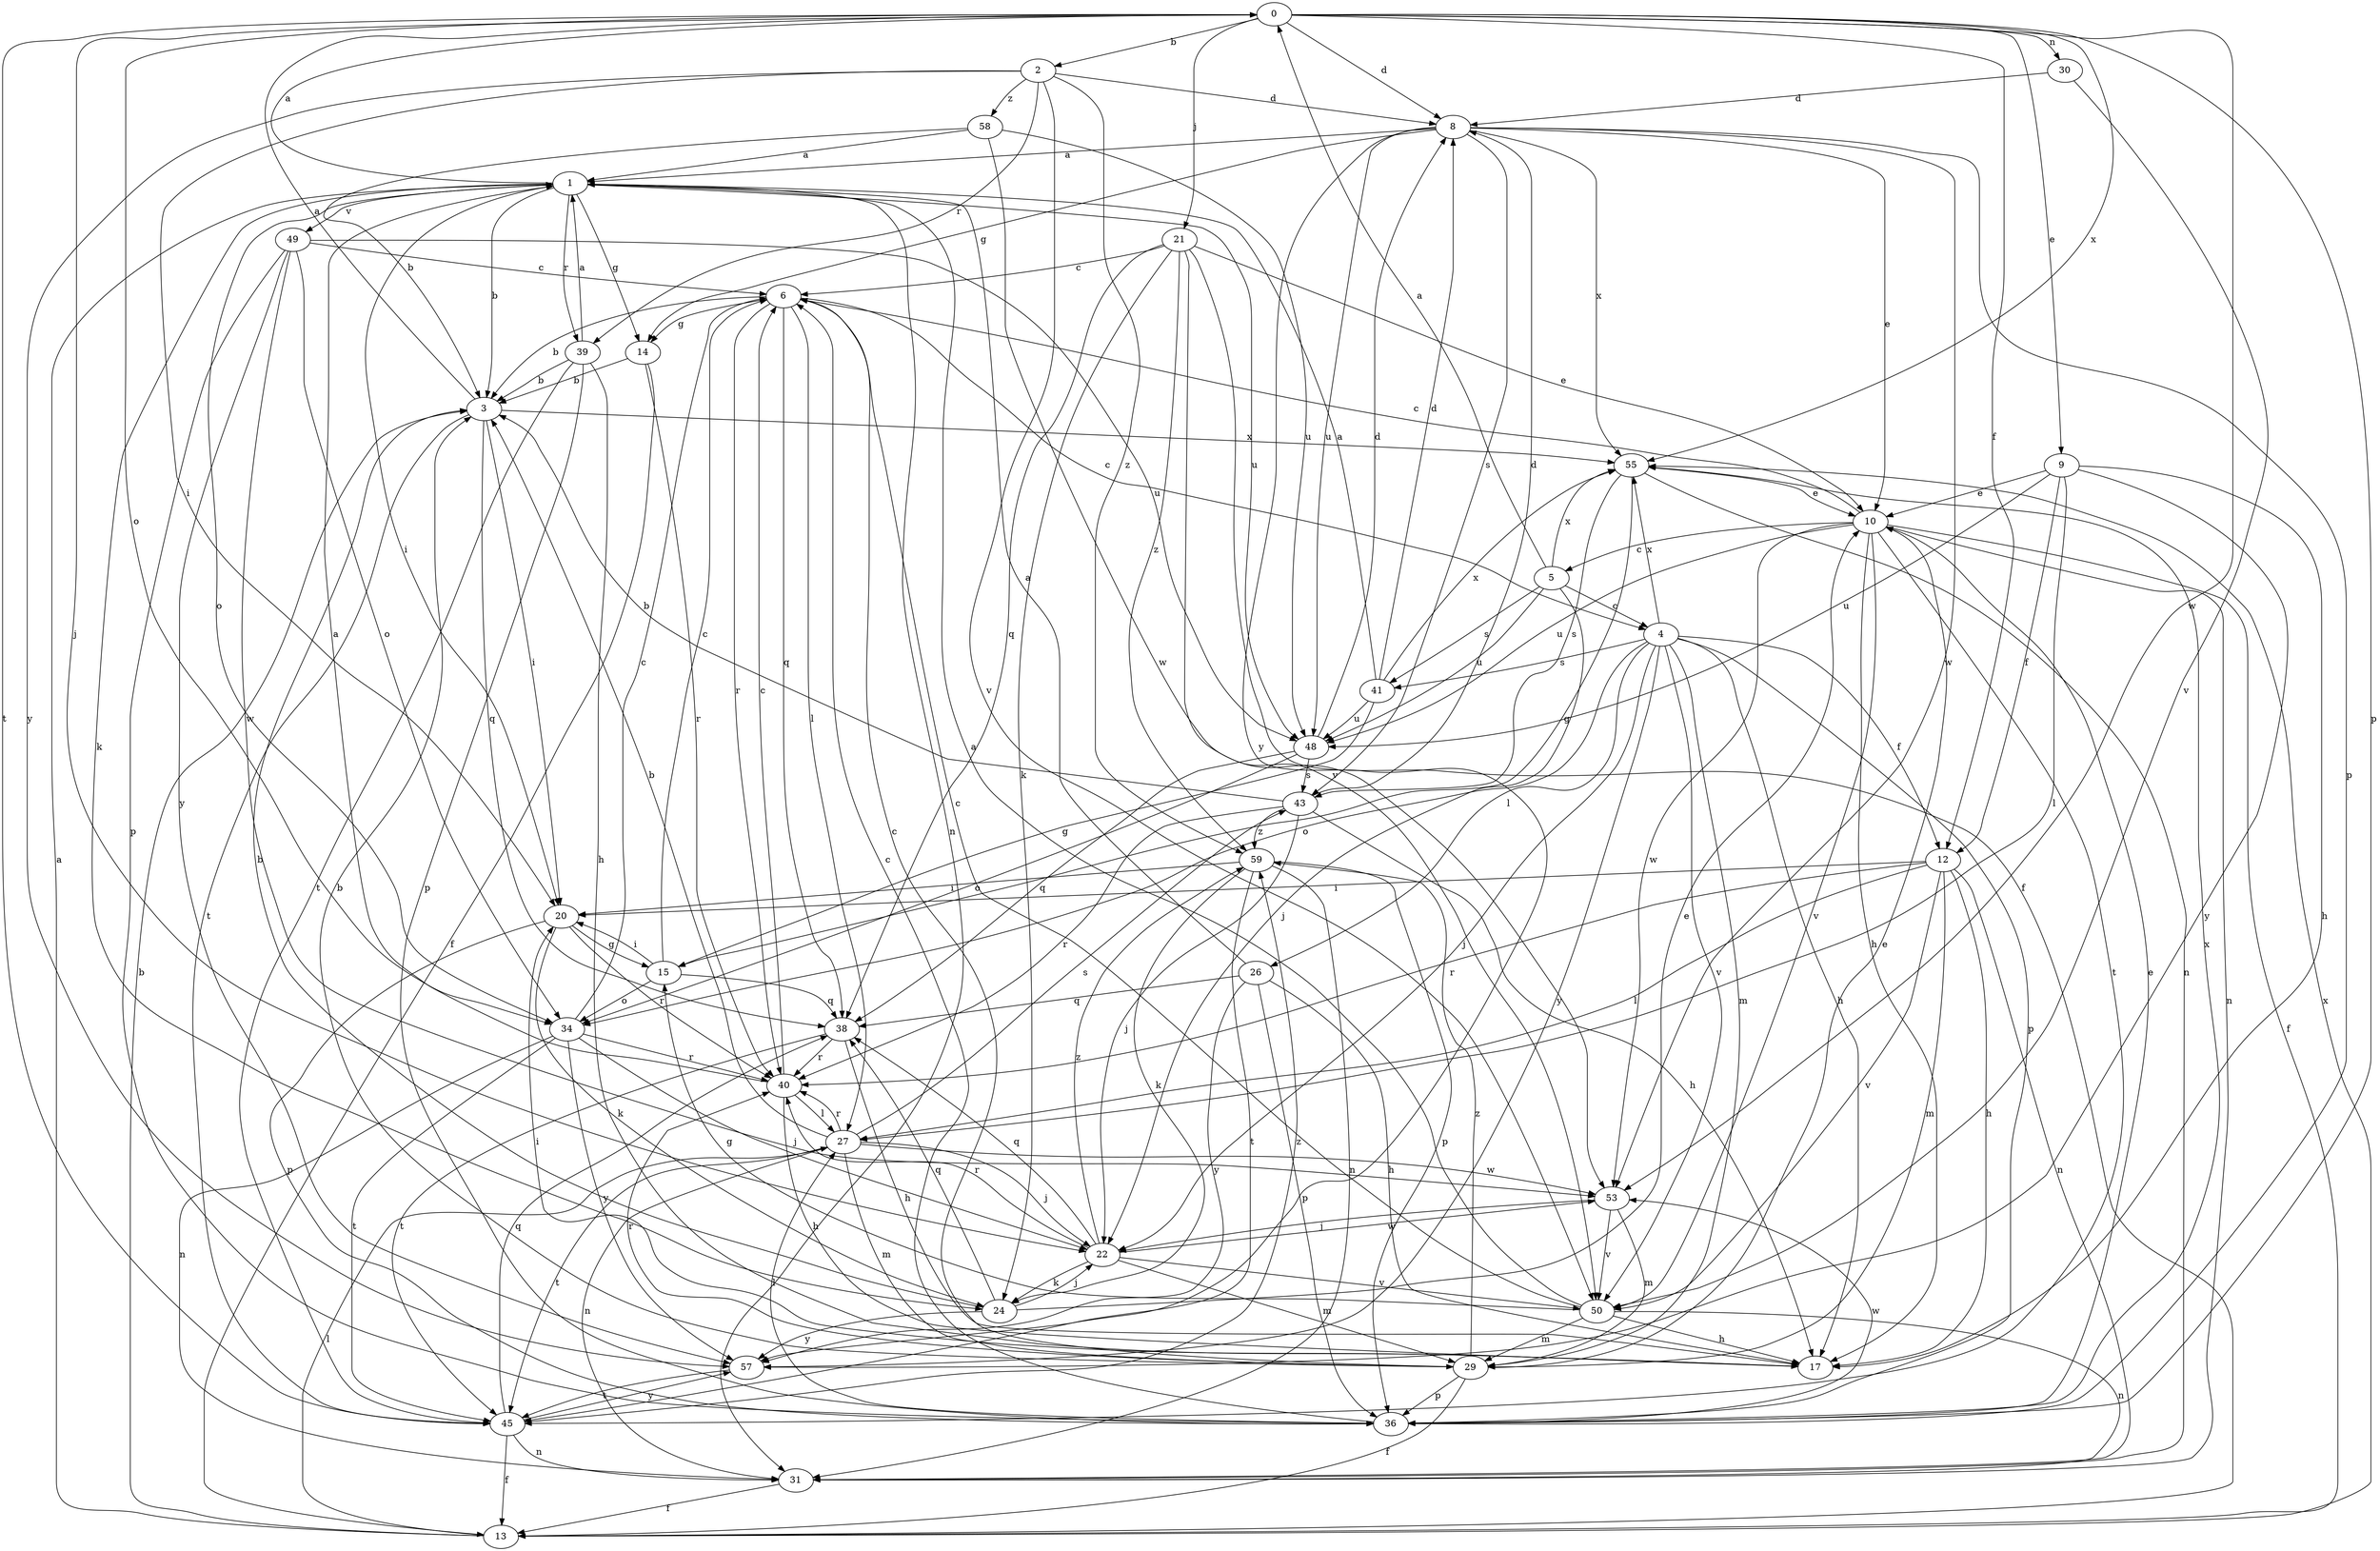 strict digraph  {
0;
1;
2;
3;
4;
5;
6;
8;
9;
10;
12;
13;
14;
15;
17;
20;
21;
22;
24;
26;
27;
29;
30;
31;
34;
36;
38;
39;
40;
41;
43;
45;
48;
49;
50;
53;
55;
57;
58;
59;
0 -> 2  [label=b];
0 -> 8  [label=d];
0 -> 9  [label=e];
0 -> 12  [label=f];
0 -> 21  [label=j];
0 -> 22  [label=j];
0 -> 30  [label=n];
0 -> 34  [label=o];
0 -> 36  [label=p];
0 -> 45  [label=t];
0 -> 53  [label=w];
0 -> 55  [label=x];
1 -> 0  [label=a];
1 -> 3  [label=b];
1 -> 14  [label=g];
1 -> 20  [label=i];
1 -> 24  [label=k];
1 -> 31  [label=n];
1 -> 34  [label=o];
1 -> 39  [label=r];
1 -> 48  [label=u];
1 -> 49  [label=v];
2 -> 8  [label=d];
2 -> 20  [label=i];
2 -> 39  [label=r];
2 -> 50  [label=v];
2 -> 57  [label=y];
2 -> 58  [label=z];
2 -> 59  [label=z];
3 -> 0  [label=a];
3 -> 20  [label=i];
3 -> 38  [label=q];
3 -> 45  [label=t];
3 -> 55  [label=x];
4 -> 12  [label=f];
4 -> 17  [label=h];
4 -> 22  [label=j];
4 -> 26  [label=l];
4 -> 29  [label=m];
4 -> 34  [label=o];
4 -> 36  [label=p];
4 -> 41  [label=s];
4 -> 50  [label=v];
4 -> 55  [label=x];
4 -> 57  [label=y];
5 -> 0  [label=a];
5 -> 4  [label=c];
5 -> 22  [label=j];
5 -> 41  [label=s];
5 -> 48  [label=u];
5 -> 55  [label=x];
6 -> 3  [label=b];
6 -> 4  [label=c];
6 -> 14  [label=g];
6 -> 27  [label=l];
6 -> 38  [label=q];
6 -> 40  [label=r];
8 -> 1  [label=a];
8 -> 10  [label=e];
8 -> 14  [label=g];
8 -> 36  [label=p];
8 -> 43  [label=s];
8 -> 48  [label=u];
8 -> 53  [label=w];
8 -> 55  [label=x];
8 -> 57  [label=y];
9 -> 10  [label=e];
9 -> 12  [label=f];
9 -> 17  [label=h];
9 -> 27  [label=l];
9 -> 48  [label=u];
9 -> 57  [label=y];
10 -> 5  [label=c];
10 -> 6  [label=c];
10 -> 13  [label=f];
10 -> 17  [label=h];
10 -> 31  [label=n];
10 -> 45  [label=t];
10 -> 48  [label=u];
10 -> 50  [label=v];
10 -> 53  [label=w];
12 -> 17  [label=h];
12 -> 20  [label=i];
12 -> 27  [label=l];
12 -> 29  [label=m];
12 -> 31  [label=n];
12 -> 40  [label=r];
12 -> 50  [label=v];
13 -> 1  [label=a];
13 -> 3  [label=b];
13 -> 27  [label=l];
13 -> 55  [label=x];
14 -> 3  [label=b];
14 -> 13  [label=f];
14 -> 40  [label=r];
15 -> 6  [label=c];
15 -> 20  [label=i];
15 -> 34  [label=o];
15 -> 38  [label=q];
17 -> 20  [label=i];
20 -> 15  [label=g];
20 -> 24  [label=k];
20 -> 36  [label=p];
20 -> 40  [label=r];
21 -> 6  [label=c];
21 -> 10  [label=e];
21 -> 13  [label=f];
21 -> 24  [label=k];
21 -> 38  [label=q];
21 -> 50  [label=v];
21 -> 59  [label=z];
22 -> 24  [label=k];
22 -> 29  [label=m];
22 -> 38  [label=q];
22 -> 40  [label=r];
22 -> 50  [label=v];
22 -> 53  [label=w];
22 -> 59  [label=z];
24 -> 3  [label=b];
24 -> 10  [label=e];
24 -> 22  [label=j];
24 -> 38  [label=q];
24 -> 57  [label=y];
26 -> 1  [label=a];
26 -> 17  [label=h];
26 -> 36  [label=p];
26 -> 38  [label=q];
26 -> 57  [label=y];
27 -> 3  [label=b];
27 -> 22  [label=j];
27 -> 29  [label=m];
27 -> 31  [label=n];
27 -> 40  [label=r];
27 -> 43  [label=s];
27 -> 45  [label=t];
27 -> 53  [label=w];
29 -> 3  [label=b];
29 -> 6  [label=c];
29 -> 10  [label=e];
29 -> 13  [label=f];
29 -> 36  [label=p];
29 -> 40  [label=r];
29 -> 59  [label=z];
30 -> 8  [label=d];
30 -> 50  [label=v];
31 -> 13  [label=f];
34 -> 6  [label=c];
34 -> 22  [label=j];
34 -> 31  [label=n];
34 -> 40  [label=r];
34 -> 45  [label=t];
34 -> 57  [label=y];
36 -> 6  [label=c];
36 -> 10  [label=e];
36 -> 27  [label=l];
36 -> 53  [label=w];
36 -> 55  [label=x];
38 -> 17  [label=h];
38 -> 40  [label=r];
38 -> 45  [label=t];
39 -> 1  [label=a];
39 -> 3  [label=b];
39 -> 17  [label=h];
39 -> 36  [label=p];
39 -> 45  [label=t];
40 -> 1  [label=a];
40 -> 6  [label=c];
40 -> 17  [label=h];
40 -> 27  [label=l];
41 -> 1  [label=a];
41 -> 8  [label=d];
41 -> 15  [label=g];
41 -> 48  [label=u];
41 -> 55  [label=x];
43 -> 3  [label=b];
43 -> 8  [label=d];
43 -> 17  [label=h];
43 -> 22  [label=j];
43 -> 40  [label=r];
43 -> 59  [label=z];
45 -> 13  [label=f];
45 -> 31  [label=n];
45 -> 38  [label=q];
45 -> 57  [label=y];
45 -> 59  [label=z];
48 -> 8  [label=d];
48 -> 34  [label=o];
48 -> 38  [label=q];
48 -> 43  [label=s];
49 -> 6  [label=c];
49 -> 34  [label=o];
49 -> 36  [label=p];
49 -> 48  [label=u];
49 -> 53  [label=w];
49 -> 57  [label=y];
50 -> 1  [label=a];
50 -> 6  [label=c];
50 -> 15  [label=g];
50 -> 17  [label=h];
50 -> 29  [label=m];
50 -> 31  [label=n];
53 -> 22  [label=j];
53 -> 29  [label=m];
53 -> 50  [label=v];
55 -> 10  [label=e];
55 -> 15  [label=g];
55 -> 31  [label=n];
55 -> 43  [label=s];
57 -> 45  [label=t];
58 -> 1  [label=a];
58 -> 3  [label=b];
58 -> 48  [label=u];
58 -> 53  [label=w];
59 -> 20  [label=i];
59 -> 24  [label=k];
59 -> 31  [label=n];
59 -> 36  [label=p];
59 -> 45  [label=t];
}
